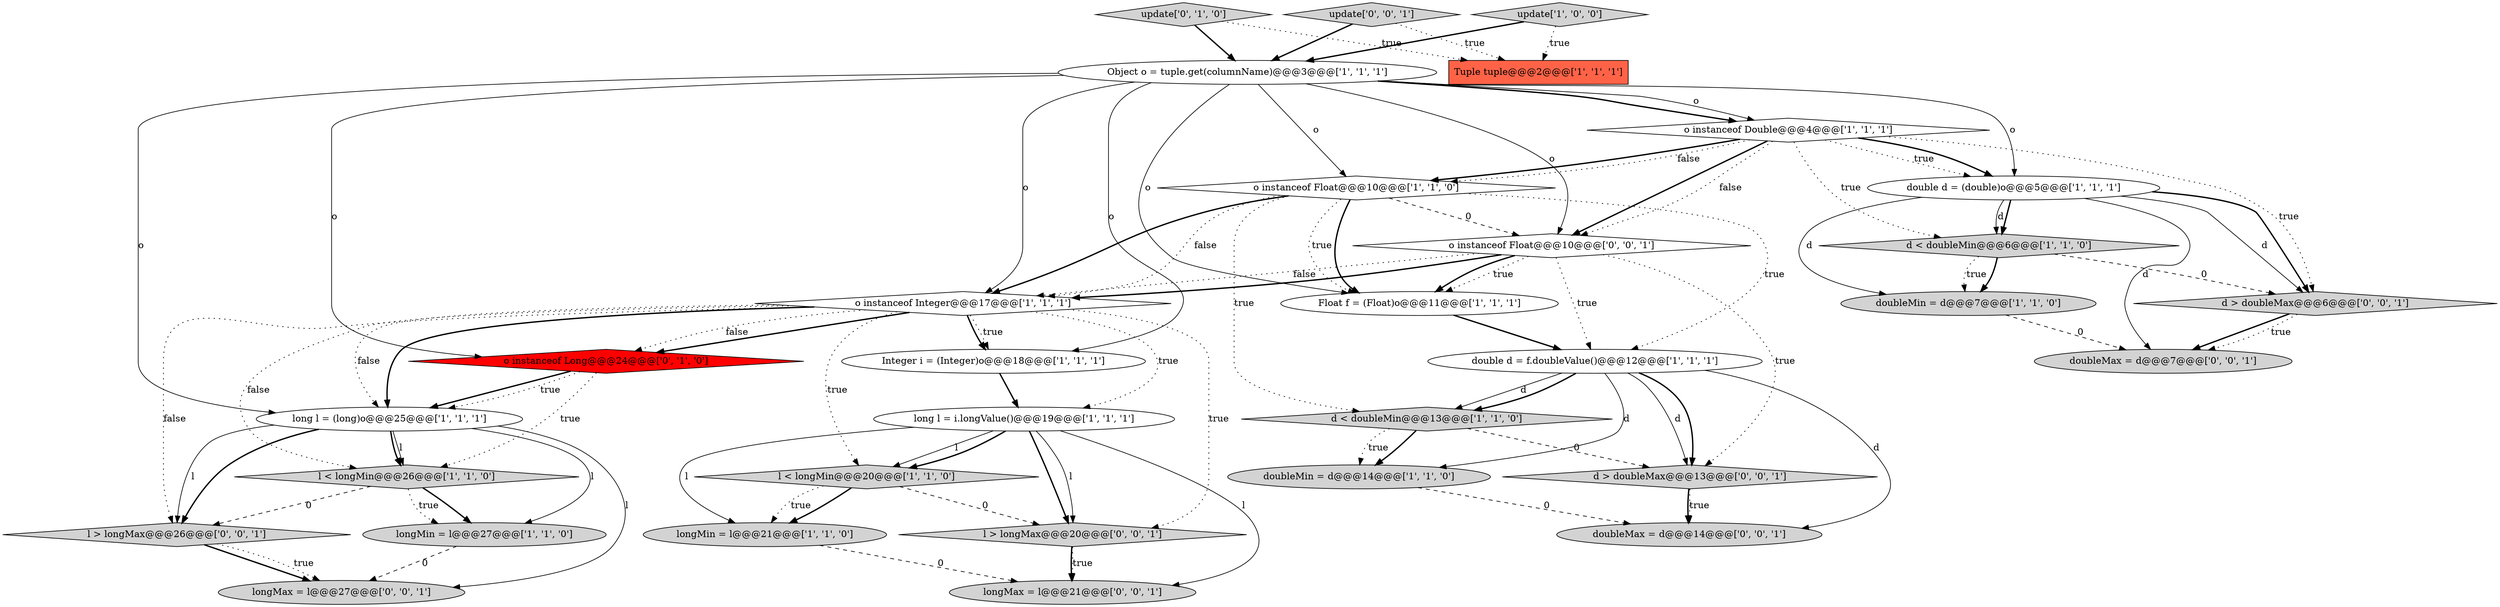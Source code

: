 digraph {
20 [style = filled, label = "update['0', '1', '0']", fillcolor = lightgray, shape = diamond image = "AAA0AAABBB2BBB"];
10 [style = filled, label = "doubleMin = d@@@7@@@['1', '1', '0']", fillcolor = lightgray, shape = ellipse image = "AAA0AAABBB1BBB"];
31 [style = filled, label = "l > longMax@@@26@@@['0', '0', '1']", fillcolor = lightgray, shape = diamond image = "AAA0AAABBB3BBB"];
8 [style = filled, label = "l < longMin@@@20@@@['1', '1', '0']", fillcolor = lightgray, shape = diamond image = "AAA0AAABBB1BBB"];
1 [style = filled, label = "longMin = l@@@21@@@['1', '1', '0']", fillcolor = lightgray, shape = ellipse image = "AAA0AAABBB1BBB"];
0 [style = filled, label = "o instanceof Float@@@10@@@['1', '1', '0']", fillcolor = white, shape = diamond image = "AAA0AAABBB1BBB"];
21 [style = filled, label = "o instanceof Long@@@24@@@['0', '1', '0']", fillcolor = red, shape = diamond image = "AAA1AAABBB2BBB"];
11 [style = filled, label = "Object o = tuple.get(columnName)@@@3@@@['1', '1', '1']", fillcolor = white, shape = ellipse image = "AAA0AAABBB1BBB"];
27 [style = filled, label = "d > doubleMax@@@6@@@['0', '0', '1']", fillcolor = lightgray, shape = diamond image = "AAA0AAABBB3BBB"];
30 [style = filled, label = "o instanceof Float@@@10@@@['0', '0', '1']", fillcolor = white, shape = diamond image = "AAA0AAABBB3BBB"];
28 [style = filled, label = "doubleMax = d@@@7@@@['0', '0', '1']", fillcolor = lightgray, shape = ellipse image = "AAA0AAABBB3BBB"];
16 [style = filled, label = "Float f = (Float)o@@@11@@@['1', '1', '1']", fillcolor = white, shape = ellipse image = "AAA0AAABBB1BBB"];
17 [style = filled, label = "d < doubleMin@@@6@@@['1', '1', '0']", fillcolor = lightgray, shape = diamond image = "AAA0AAABBB1BBB"];
14 [style = filled, label = "Tuple tuple@@@2@@@['1', '1', '1']", fillcolor = tomato, shape = box image = "AAA0AAABBB1BBB"];
6 [style = filled, label = "Integer i = (Integer)o@@@18@@@['1', '1', '1']", fillcolor = white, shape = ellipse image = "AAA0AAABBB1BBB"];
13 [style = filled, label = "long l = (long)o@@@25@@@['1', '1', '1']", fillcolor = white, shape = ellipse image = "AAA0AAABBB1BBB"];
22 [style = filled, label = "l > longMax@@@20@@@['0', '0', '1']", fillcolor = lightgray, shape = diamond image = "AAA0AAABBB3BBB"];
2 [style = filled, label = "update['1', '0', '0']", fillcolor = lightgray, shape = diamond image = "AAA0AAABBB1BBB"];
24 [style = filled, label = "doubleMax = d@@@14@@@['0', '0', '1']", fillcolor = lightgray, shape = ellipse image = "AAA0AAABBB3BBB"];
15 [style = filled, label = "long l = i.longValue()@@@19@@@['1', '1', '1']", fillcolor = white, shape = ellipse image = "AAA0AAABBB1BBB"];
26 [style = filled, label = "update['0', '0', '1']", fillcolor = lightgray, shape = diamond image = "AAA0AAABBB3BBB"];
12 [style = filled, label = "longMin = l@@@27@@@['1', '1', '0']", fillcolor = lightgray, shape = ellipse image = "AAA0AAABBB1BBB"];
4 [style = filled, label = "d < doubleMin@@@13@@@['1', '1', '0']", fillcolor = lightgray, shape = diamond image = "AAA0AAABBB1BBB"];
3 [style = filled, label = "l < longMin@@@26@@@['1', '1', '0']", fillcolor = lightgray, shape = diamond image = "AAA0AAABBB1BBB"];
9 [style = filled, label = "o instanceof Integer@@@17@@@['1', '1', '1']", fillcolor = white, shape = diamond image = "AAA0AAABBB1BBB"];
18 [style = filled, label = "double d = (double)o@@@5@@@['1', '1', '1']", fillcolor = white, shape = ellipse image = "AAA0AAABBB1BBB"];
19 [style = filled, label = "doubleMin = d@@@14@@@['1', '1', '0']", fillcolor = lightgray, shape = ellipse image = "AAA0AAABBB1BBB"];
25 [style = filled, label = "longMax = l@@@21@@@['0', '0', '1']", fillcolor = lightgray, shape = ellipse image = "AAA0AAABBB3BBB"];
5 [style = filled, label = "o instanceof Double@@@4@@@['1', '1', '1']", fillcolor = white, shape = diamond image = "AAA0AAABBB1BBB"];
23 [style = filled, label = "d > doubleMax@@@13@@@['0', '0', '1']", fillcolor = lightgray, shape = diamond image = "AAA0AAABBB3BBB"];
29 [style = filled, label = "longMax = l@@@27@@@['0', '0', '1']", fillcolor = lightgray, shape = ellipse image = "AAA0AAABBB3BBB"];
7 [style = filled, label = "double d = f.doubleValue()@@@12@@@['1', '1', '1']", fillcolor = white, shape = ellipse image = "AAA0AAABBB1BBB"];
30->9 [style = dotted, label="false"];
5->18 [style = dotted, label="true"];
11->9 [style = solid, label="o"];
27->28 [style = bold, label=""];
16->7 [style = bold, label=""];
10->28 [style = dashed, label="0"];
26->11 [style = bold, label=""];
9->6 [style = bold, label=""];
11->16 [style = solid, label="o"];
8->1 [style = bold, label=""];
5->0 [style = bold, label=""];
0->30 [style = dashed, label="0"];
9->21 [style = bold, label=""];
11->18 [style = solid, label="o"];
9->15 [style = dotted, label="true"];
13->31 [style = solid, label="l"];
5->30 [style = bold, label=""];
13->31 [style = bold, label=""];
7->19 [style = solid, label="d"];
1->25 [style = dashed, label="0"];
4->23 [style = dashed, label="0"];
0->7 [style = dotted, label="true"];
21->13 [style = bold, label=""];
17->27 [style = dashed, label="0"];
22->25 [style = bold, label=""];
15->1 [style = solid, label="l"];
30->7 [style = dotted, label="true"];
3->31 [style = dashed, label="0"];
4->19 [style = bold, label=""];
5->30 [style = dotted, label="false"];
31->29 [style = bold, label=""];
7->4 [style = solid, label="d"];
9->13 [style = dotted, label="false"];
11->0 [style = solid, label="o"];
9->8 [style = dotted, label="true"];
18->28 [style = solid, label="d"];
7->23 [style = solid, label="d"];
26->14 [style = dotted, label="true"];
7->23 [style = bold, label=""];
30->23 [style = dotted, label="true"];
11->21 [style = solid, label="o"];
7->24 [style = solid, label="d"];
21->13 [style = dotted, label="true"];
31->29 [style = dotted, label="true"];
23->24 [style = dotted, label="true"];
11->6 [style = solid, label="o"];
17->10 [style = bold, label=""];
0->16 [style = bold, label=""];
9->21 [style = dotted, label="false"];
0->4 [style = dotted, label="true"];
11->30 [style = solid, label="o"];
9->3 [style = dotted, label="false"];
22->25 [style = dotted, label="true"];
20->14 [style = dotted, label="true"];
30->9 [style = bold, label=""];
5->18 [style = bold, label=""];
7->4 [style = bold, label=""];
3->12 [style = bold, label=""];
15->8 [style = solid, label="l"];
6->15 [style = bold, label=""];
15->22 [style = bold, label=""];
0->9 [style = dotted, label="false"];
8->22 [style = dashed, label="0"];
11->5 [style = solid, label="o"];
11->13 [style = solid, label="o"];
15->25 [style = solid, label="l"];
11->5 [style = bold, label=""];
5->27 [style = dotted, label="true"];
21->3 [style = dotted, label="true"];
15->22 [style = solid, label="l"];
13->3 [style = solid, label="l"];
2->14 [style = dotted, label="true"];
19->24 [style = dashed, label="0"];
0->16 [style = dotted, label="true"];
13->12 [style = solid, label="l"];
9->22 [style = dotted, label="true"];
15->8 [style = bold, label=""];
2->11 [style = bold, label=""];
4->19 [style = dotted, label="true"];
20->11 [style = bold, label=""];
5->17 [style = dotted, label="true"];
0->9 [style = bold, label=""];
18->17 [style = bold, label=""];
9->6 [style = dotted, label="true"];
8->1 [style = dotted, label="true"];
5->0 [style = dotted, label="false"];
17->10 [style = dotted, label="true"];
27->28 [style = dotted, label="true"];
9->31 [style = dotted, label="false"];
23->24 [style = bold, label=""];
13->3 [style = bold, label=""];
13->29 [style = solid, label="l"];
18->27 [style = bold, label=""];
30->16 [style = dotted, label="true"];
3->12 [style = dotted, label="true"];
12->29 [style = dashed, label="0"];
18->27 [style = solid, label="d"];
18->17 [style = solid, label="d"];
30->16 [style = bold, label=""];
18->10 [style = solid, label="d"];
9->13 [style = bold, label=""];
}
